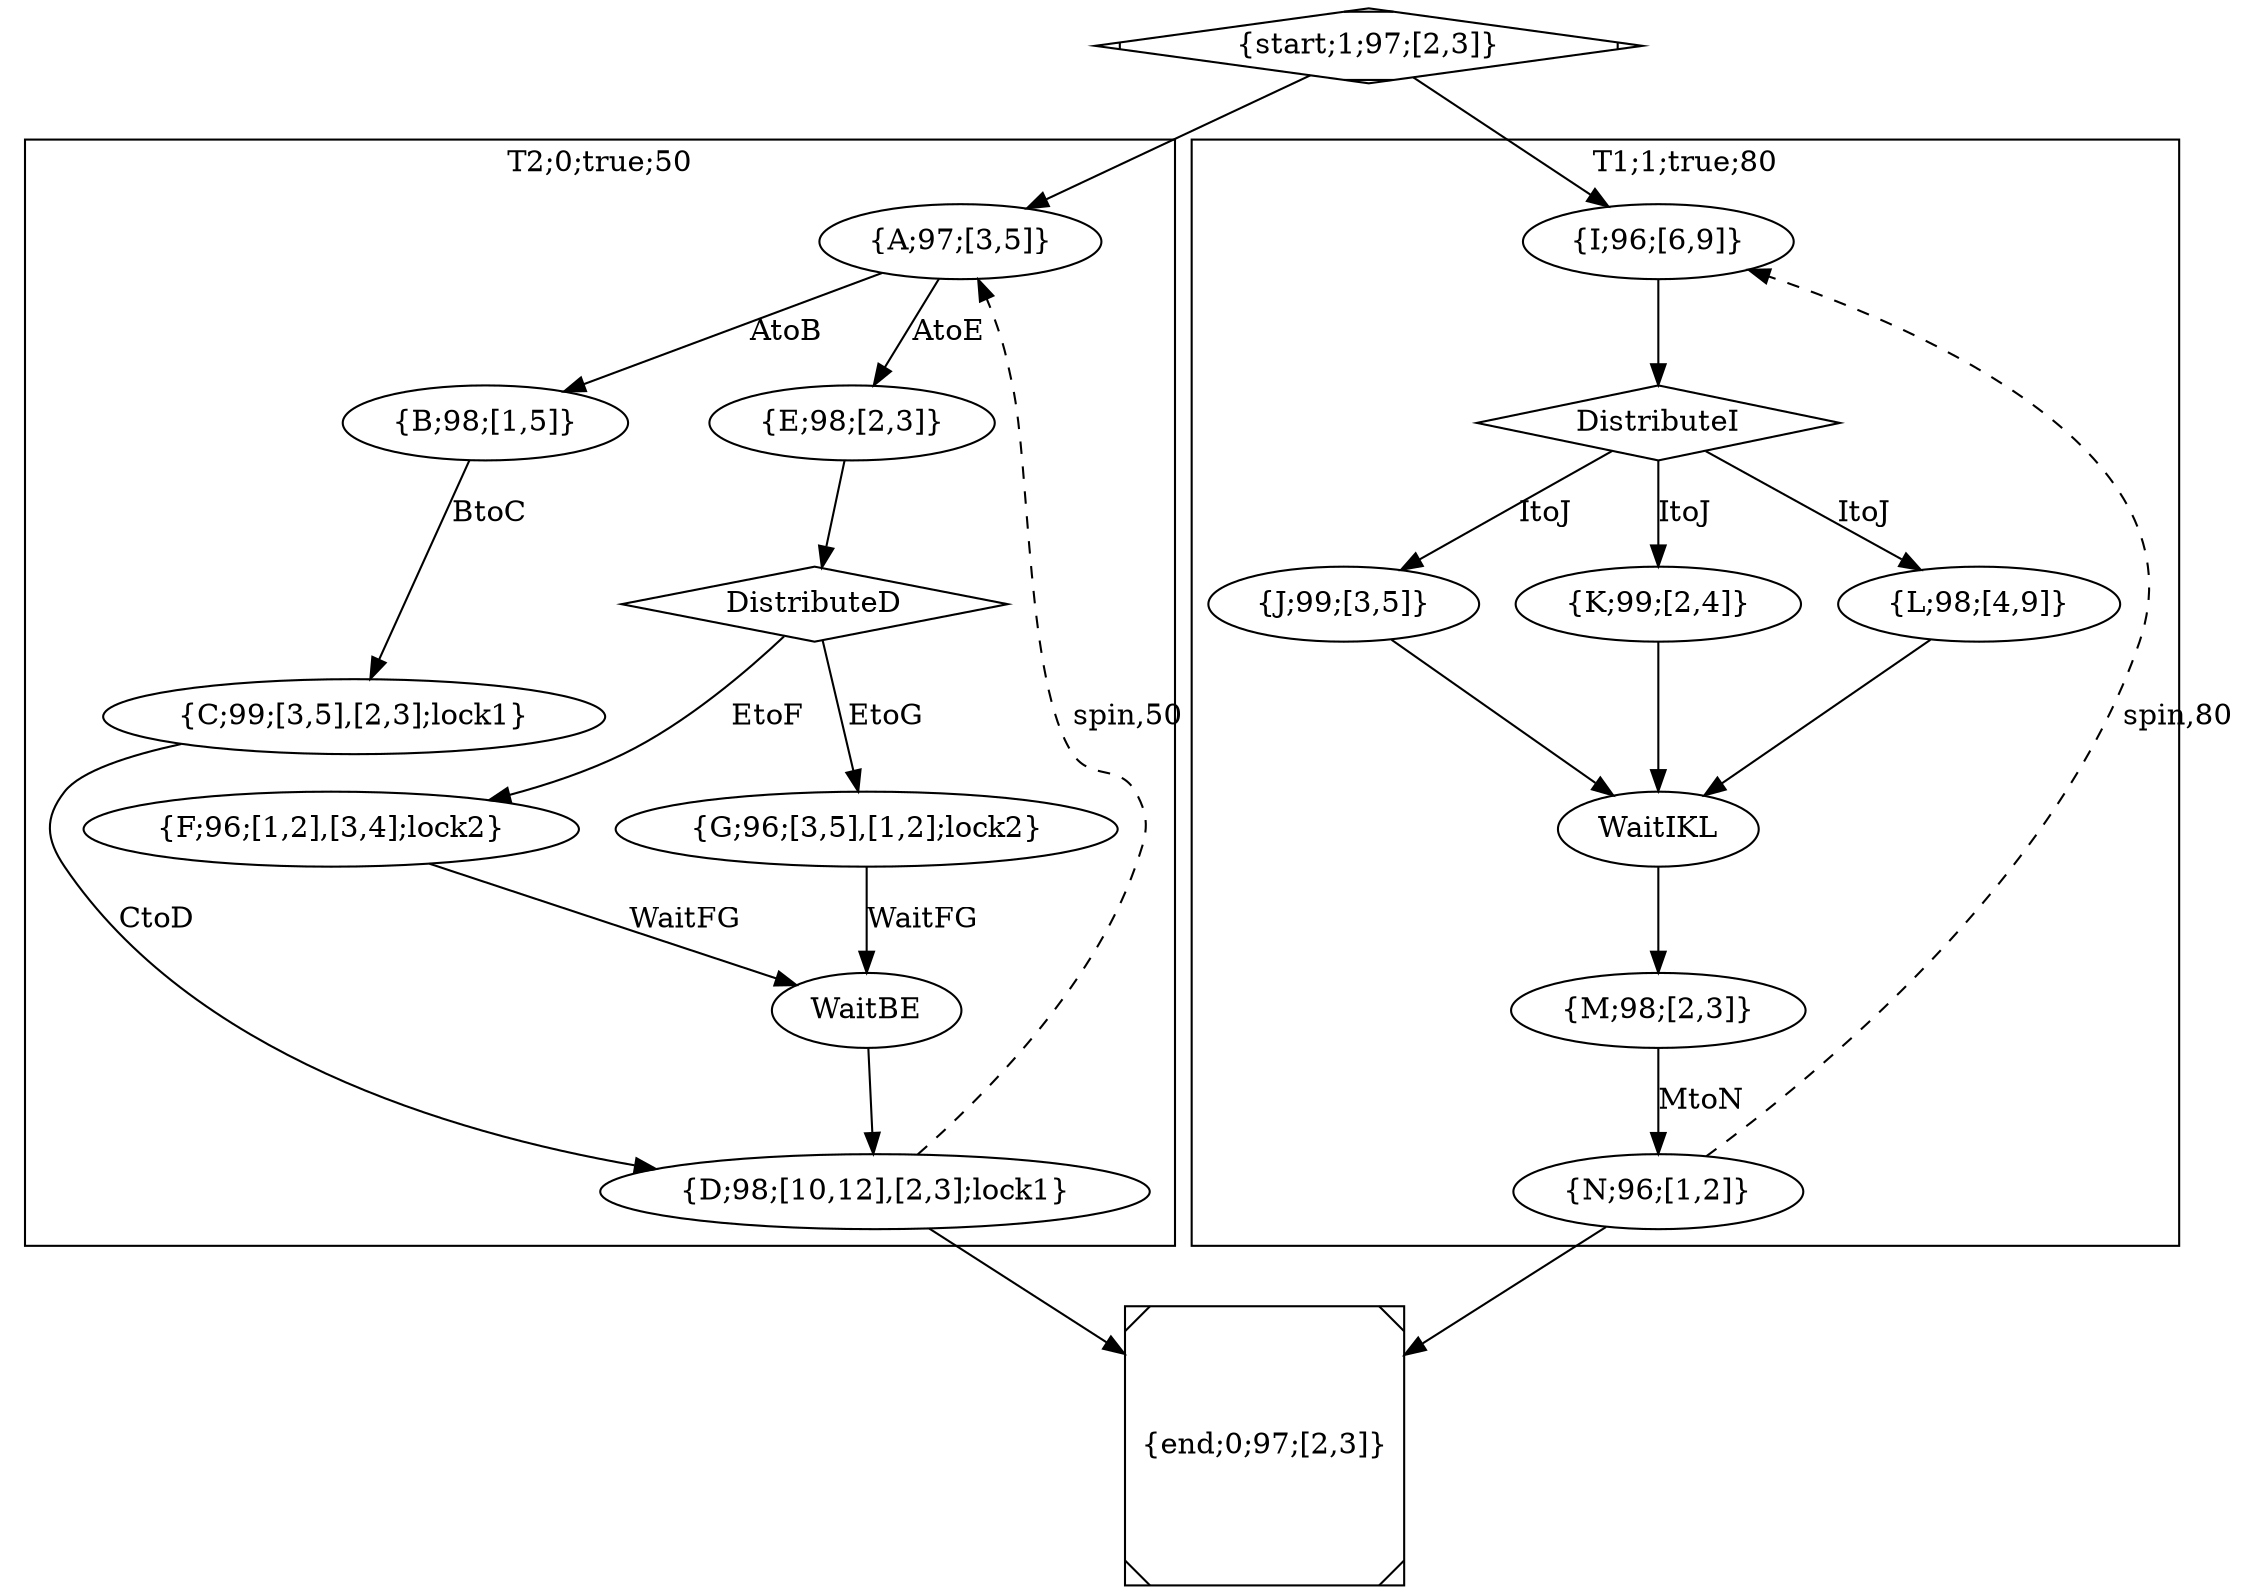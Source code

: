 digraph G {
  subgraph cluster_0 {
    A [label = "{A;97;[3,5]}";];
    A -> B [label = "AtoB";];
    A -> E [label = "AtoE";];
    B [label = "{B;98;[1,5]}";];
    B -> C [label = "BtoC";];
    C [label = "{C;99;[3,5],[2,3];lock1}";];
    C-> D [label = "CtoD";];
    D [label = "{D;98;[10,12],[2,3];lock1}";];
    E [label = "{E;98;[2,3]}";];
    E -> Distribute;
    Distribute -> F [label = "EtoF";];
    Distribute -> G [label = "EtoG";];
    F -> WaitFG [label = "WaitFG";];
    G -> WaitFG [label = "WaitFG";];
    WaitFG [label = "WaitBE";];
    WaitFG -> D;
    Distribute [label = "DistributeD", shape = "diamond"];
    F [label = "{F;96;[1,2],[3,4];lock2}";];
    G [label = "{G;96;[3,5],[1,2];lock2}";];
    D -> A [label ="spin,50", style = "dashed"];
    label = "T2;0;true;50";
  }

  subgraph cluster_1 {
    I [label = "{I;96;[6,9]}";];
    I -> DistributeI;
    DistributeI [label = "DistributeI", shape = "diamond"];
    J [label = "{J;99;[3,5]}";];
    K [label = "{K;99;[2,4]}";];
    L [label = "{L;98;[4,9]}";];
    DistributeI -> J [label = "ItoJ";];
    DistributeI -> K [label = "ItoJ";];
    DistributeI -> L [label = "ItoJ";];
    WaitIKL [label = "WaitIKL";];
    J -> WaitIKL;
    K -> WaitIKL;
    L -> WaitIKL;
    WaitIKL -> M;
    M [label = "{M;98;[2,3]}";];
    N [label = "{N;96;[1,2]}";];
    M -> N [label = "MtoN";];
    N -> I [label ="spin,80", style = "dashed"];
    label = "T1;1;true;80";
  }
  start -> A;
  start -> I;
  D -> end;
  N -> end;

  start [label ="{start;1;97;[2,3]}", shape=Mdiamond];
  end [label ="{end;0;97;[2,3]}", shape=Msquare];
}
